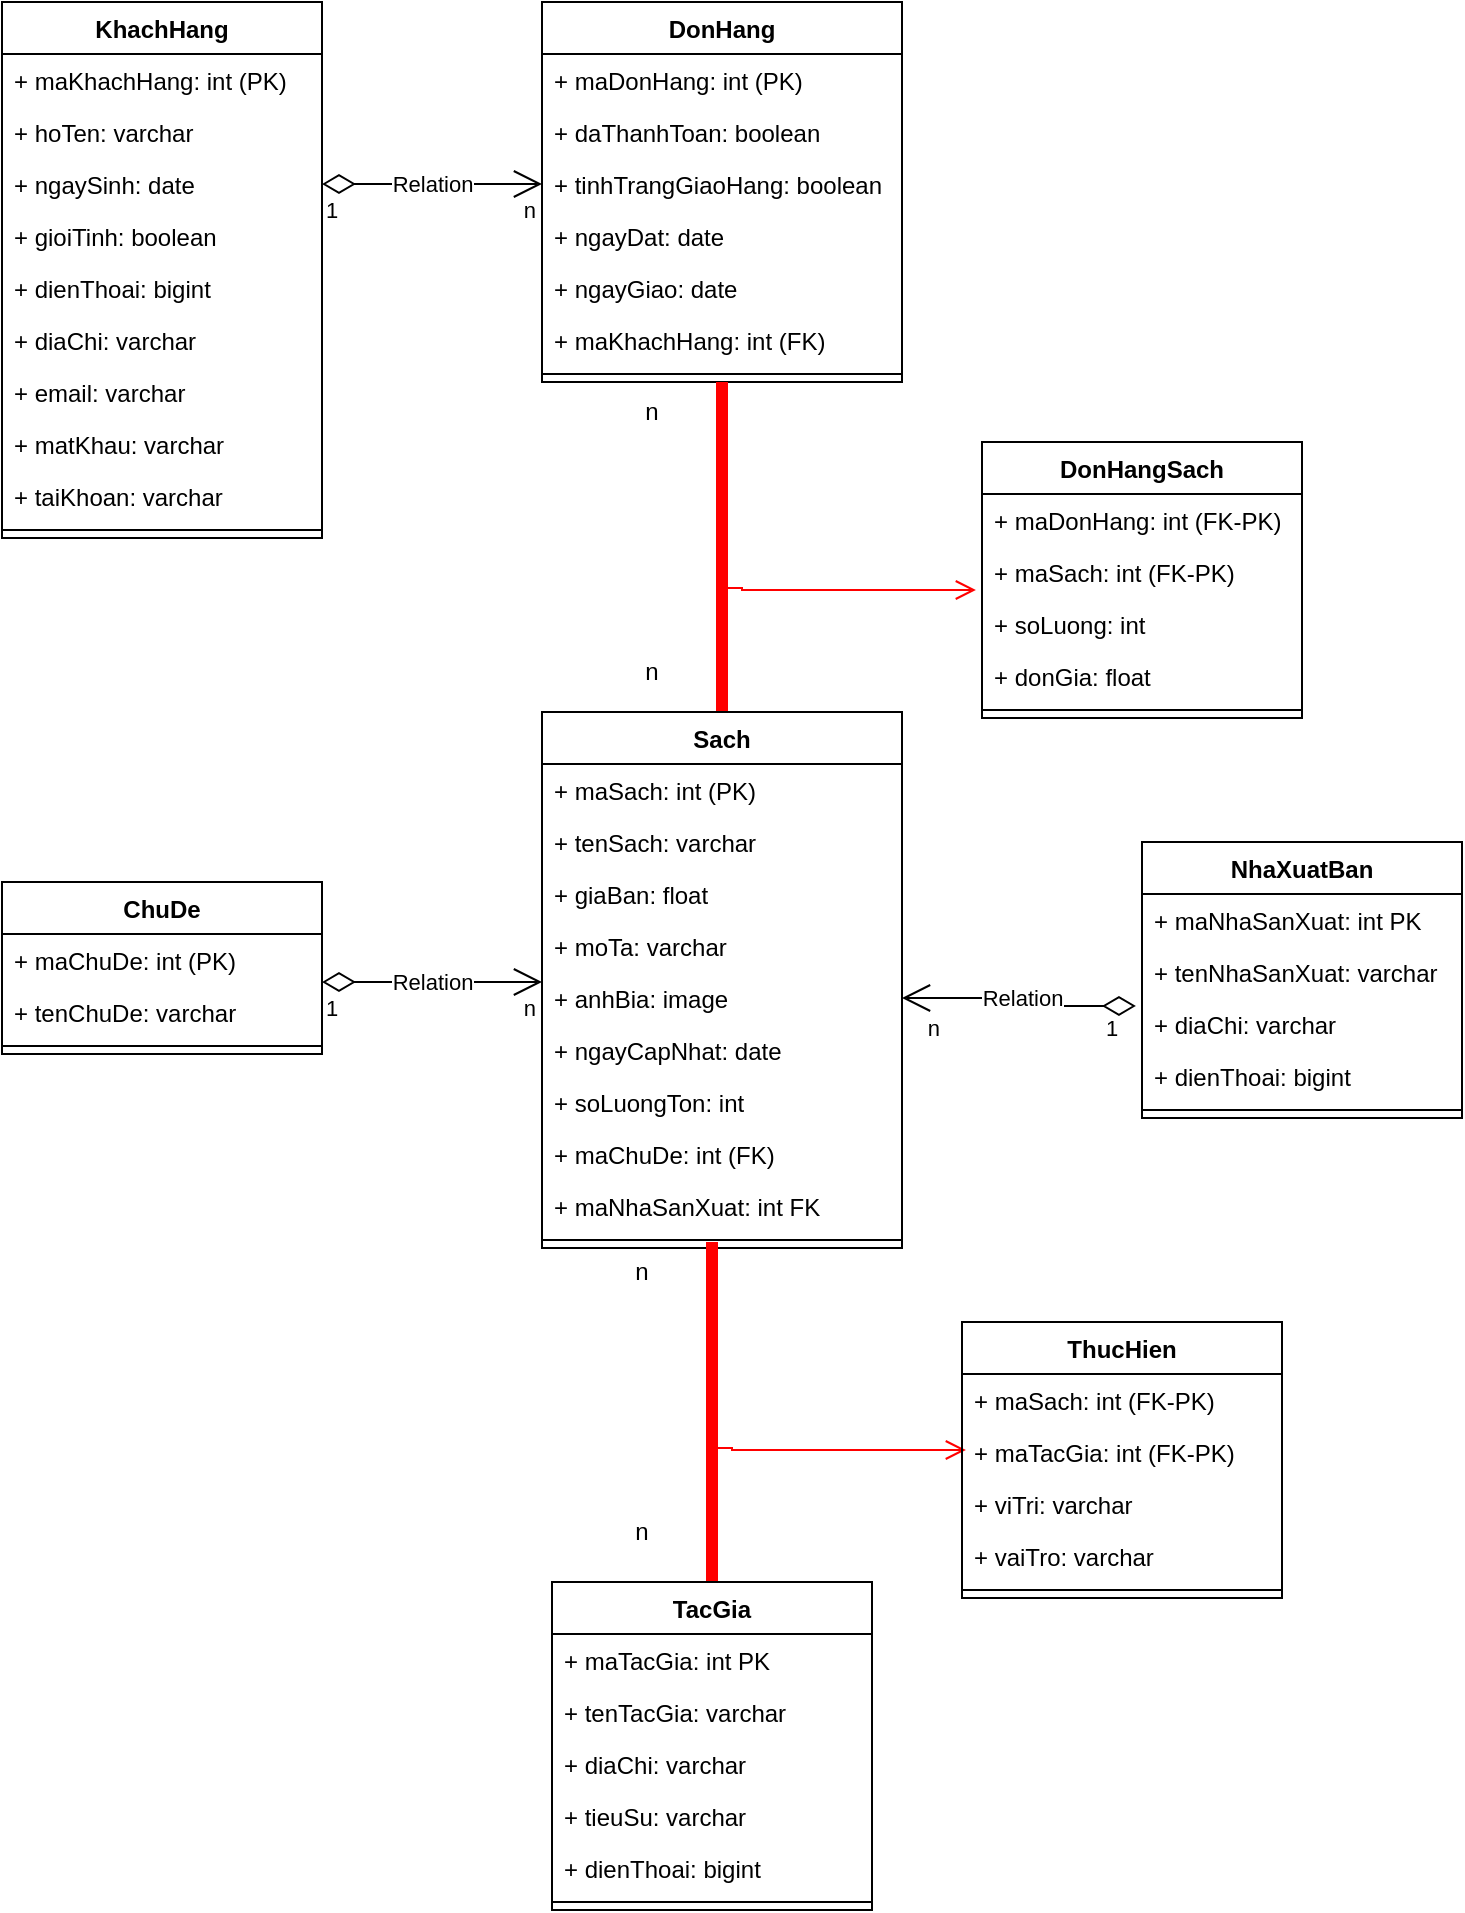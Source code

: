 <mxfile version="20.6.0" type="device"><diagram id="-6j8s1JQx_GspW6i4HdU" name="Trang-1"><mxGraphModel dx="1239" dy="450" grid="1" gridSize="10" guides="1" tooltips="1" connect="1" arrows="1" fold="1" page="1" pageScale="1" pageWidth="827" pageHeight="1169" math="0" shadow="0"><root><mxCell id="0"/><mxCell id="1" parent="0"/><mxCell id="sk5BAkJUD999LKRFF-tf-1" value="KhachHang" style="swimlane;fontStyle=1;align=center;verticalAlign=top;childLayout=stackLayout;horizontal=1;startSize=26;horizontalStack=0;resizeParent=1;resizeParentMax=0;resizeLast=0;collapsible=1;marginBottom=0;" vertex="1" parent="1"><mxGeometry y="40" width="160" height="268" as="geometry"/></mxCell><mxCell id="sk5BAkJUD999LKRFF-tf-2" value="+ maKhachHang: int (PK)" style="text;strokeColor=none;fillColor=none;align=left;verticalAlign=top;spacingLeft=4;spacingRight=4;overflow=hidden;rotatable=0;points=[[0,0.5],[1,0.5]];portConstraint=eastwest;" vertex="1" parent="sk5BAkJUD999LKRFF-tf-1"><mxGeometry y="26" width="160" height="26" as="geometry"/></mxCell><mxCell id="sk5BAkJUD999LKRFF-tf-5" value="+ hoTen: varchar" style="text;strokeColor=none;fillColor=none;align=left;verticalAlign=top;spacingLeft=4;spacingRight=4;overflow=hidden;rotatable=0;points=[[0,0.5],[1,0.5]];portConstraint=eastwest;" vertex="1" parent="sk5BAkJUD999LKRFF-tf-1"><mxGeometry y="52" width="160" height="26" as="geometry"/></mxCell><mxCell id="sk5BAkJUD999LKRFF-tf-6" value="+ ngaySinh: date" style="text;strokeColor=none;fillColor=none;align=left;verticalAlign=top;spacingLeft=4;spacingRight=4;overflow=hidden;rotatable=0;points=[[0,0.5],[1,0.5]];portConstraint=eastwest;" vertex="1" parent="sk5BAkJUD999LKRFF-tf-1"><mxGeometry y="78" width="160" height="26" as="geometry"/></mxCell><mxCell id="sk5BAkJUD999LKRFF-tf-7" value="+ gioiTinh: boolean" style="text;strokeColor=none;fillColor=none;align=left;verticalAlign=top;spacingLeft=4;spacingRight=4;overflow=hidden;rotatable=0;points=[[0,0.5],[1,0.5]];portConstraint=eastwest;" vertex="1" parent="sk5BAkJUD999LKRFF-tf-1"><mxGeometry y="104" width="160" height="26" as="geometry"/></mxCell><mxCell id="sk5BAkJUD999LKRFF-tf-8" value="+ dienThoai: bigint" style="text;strokeColor=none;fillColor=none;align=left;verticalAlign=top;spacingLeft=4;spacingRight=4;overflow=hidden;rotatable=0;points=[[0,0.5],[1,0.5]];portConstraint=eastwest;" vertex="1" parent="sk5BAkJUD999LKRFF-tf-1"><mxGeometry y="130" width="160" height="26" as="geometry"/></mxCell><mxCell id="sk5BAkJUD999LKRFF-tf-9" value="+ diaChi: varchar" style="text;strokeColor=none;fillColor=none;align=left;verticalAlign=top;spacingLeft=4;spacingRight=4;overflow=hidden;rotatable=0;points=[[0,0.5],[1,0.5]];portConstraint=eastwest;" vertex="1" parent="sk5BAkJUD999LKRFF-tf-1"><mxGeometry y="156" width="160" height="26" as="geometry"/></mxCell><mxCell id="sk5BAkJUD999LKRFF-tf-10" value="+ email: varchar" style="text;strokeColor=none;fillColor=none;align=left;verticalAlign=top;spacingLeft=4;spacingRight=4;overflow=hidden;rotatable=0;points=[[0,0.5],[1,0.5]];portConstraint=eastwest;" vertex="1" parent="sk5BAkJUD999LKRFF-tf-1"><mxGeometry y="182" width="160" height="26" as="geometry"/></mxCell><mxCell id="sk5BAkJUD999LKRFF-tf-11" value="+ matKhau: varchar" style="text;strokeColor=none;fillColor=none;align=left;verticalAlign=top;spacingLeft=4;spacingRight=4;overflow=hidden;rotatable=0;points=[[0,0.5],[1,0.5]];portConstraint=eastwest;" vertex="1" parent="sk5BAkJUD999LKRFF-tf-1"><mxGeometry y="208" width="160" height="26" as="geometry"/></mxCell><mxCell id="sk5BAkJUD999LKRFF-tf-12" value="+ taiKhoan: varchar" style="text;strokeColor=none;fillColor=none;align=left;verticalAlign=top;spacingLeft=4;spacingRight=4;overflow=hidden;rotatable=0;points=[[0,0.5],[1,0.5]];portConstraint=eastwest;" vertex="1" parent="sk5BAkJUD999LKRFF-tf-1"><mxGeometry y="234" width="160" height="26" as="geometry"/></mxCell><mxCell id="sk5BAkJUD999LKRFF-tf-3" value="" style="line;strokeWidth=1;fillColor=none;align=left;verticalAlign=middle;spacingTop=-1;spacingLeft=3;spacingRight=3;rotatable=0;labelPosition=right;points=[];portConstraint=eastwest;strokeColor=inherit;" vertex="1" parent="sk5BAkJUD999LKRFF-tf-1"><mxGeometry y="260" width="160" height="8" as="geometry"/></mxCell><mxCell id="sk5BAkJUD999LKRFF-tf-14" value="DonHang" style="swimlane;fontStyle=1;align=center;verticalAlign=top;childLayout=stackLayout;horizontal=1;startSize=26;horizontalStack=0;resizeParent=1;resizeParentMax=0;resizeLast=0;collapsible=1;marginBottom=0;" vertex="1" parent="1"><mxGeometry x="270" y="40" width="180" height="190" as="geometry"/></mxCell><mxCell id="sk5BAkJUD999LKRFF-tf-19" value="+ maDonHang: int (PK)" style="text;strokeColor=none;fillColor=none;align=left;verticalAlign=top;spacingLeft=4;spacingRight=4;overflow=hidden;rotatable=0;points=[[0,0.5],[1,0.5]];portConstraint=eastwest;" vertex="1" parent="sk5BAkJUD999LKRFF-tf-14"><mxGeometry y="26" width="180" height="26" as="geometry"/></mxCell><mxCell id="sk5BAkJUD999LKRFF-tf-15" value="+ daThanhToan: boolean" style="text;strokeColor=none;fillColor=none;align=left;verticalAlign=top;spacingLeft=4;spacingRight=4;overflow=hidden;rotatable=0;points=[[0,0.5],[1,0.5]];portConstraint=eastwest;" vertex="1" parent="sk5BAkJUD999LKRFF-tf-14"><mxGeometry y="52" width="180" height="26" as="geometry"/></mxCell><mxCell id="sk5BAkJUD999LKRFF-tf-20" value="+ tinhTrangGiaoHang: boolean" style="text;strokeColor=none;fillColor=none;align=left;verticalAlign=top;spacingLeft=4;spacingRight=4;overflow=hidden;rotatable=0;points=[[0,0.5],[1,0.5]];portConstraint=eastwest;" vertex="1" parent="sk5BAkJUD999LKRFF-tf-14"><mxGeometry y="78" width="180" height="26" as="geometry"/></mxCell><mxCell id="sk5BAkJUD999LKRFF-tf-21" value="+ ngayDat: date" style="text;strokeColor=none;fillColor=none;align=left;verticalAlign=top;spacingLeft=4;spacingRight=4;overflow=hidden;rotatable=0;points=[[0,0.5],[1,0.5]];portConstraint=eastwest;" vertex="1" parent="sk5BAkJUD999LKRFF-tf-14"><mxGeometry y="104" width="180" height="26" as="geometry"/></mxCell><mxCell id="sk5BAkJUD999LKRFF-tf-22" value="+ ngayGiao: date" style="text;strokeColor=none;fillColor=none;align=left;verticalAlign=top;spacingLeft=4;spacingRight=4;overflow=hidden;rotatable=0;points=[[0,0.5],[1,0.5]];portConstraint=eastwest;" vertex="1" parent="sk5BAkJUD999LKRFF-tf-14"><mxGeometry y="130" width="180" height="26" as="geometry"/></mxCell><mxCell id="sk5BAkJUD999LKRFF-tf-23" value="+ maKhachHang: int (FK)" style="text;strokeColor=none;fillColor=none;align=left;verticalAlign=top;spacingLeft=4;spacingRight=4;overflow=hidden;rotatable=0;points=[[0,0.5],[1,0.5]];portConstraint=eastwest;" vertex="1" parent="sk5BAkJUD999LKRFF-tf-14"><mxGeometry y="156" width="180" height="26" as="geometry"/></mxCell><mxCell id="sk5BAkJUD999LKRFF-tf-16" value="" style="line;strokeWidth=1;fillColor=none;align=left;verticalAlign=middle;spacingTop=-1;spacingLeft=3;spacingRight=3;rotatable=0;labelPosition=right;points=[];portConstraint=eastwest;strokeColor=inherit;" vertex="1" parent="sk5BAkJUD999LKRFF-tf-14"><mxGeometry y="182" width="180" height="8" as="geometry"/></mxCell><mxCell id="sk5BAkJUD999LKRFF-tf-24" value="Relation" style="endArrow=open;html=1;endSize=12;startArrow=diamondThin;startSize=14;startFill=0;edgeStyle=orthogonalEdgeStyle;rounded=0;exitX=1;exitY=0.5;exitDx=0;exitDy=0;entryX=0;entryY=0.5;entryDx=0;entryDy=0;" edge="1" parent="1" source="sk5BAkJUD999LKRFF-tf-6" target="sk5BAkJUD999LKRFF-tf-20"><mxGeometry relative="1" as="geometry"><mxPoint x="370" y="130" as="sourcePoint"/><mxPoint x="530" y="130" as="targetPoint"/></mxGeometry></mxCell><mxCell id="sk5BAkJUD999LKRFF-tf-25" value="1" style="edgeLabel;resizable=0;html=1;align=left;verticalAlign=top;" connectable="0" vertex="1" parent="sk5BAkJUD999LKRFF-tf-24"><mxGeometry x="-1" relative="1" as="geometry"/></mxCell><mxCell id="sk5BAkJUD999LKRFF-tf-26" value="n" style="edgeLabel;resizable=0;html=1;align=right;verticalAlign=top;" connectable="0" vertex="1" parent="sk5BAkJUD999LKRFF-tf-24"><mxGeometry x="1" relative="1" as="geometry"><mxPoint x="-3" as="offset"/></mxGeometry></mxCell><mxCell id="sk5BAkJUD999LKRFF-tf-27" value="DonHangSach" style="swimlane;fontStyle=1;align=center;verticalAlign=top;childLayout=stackLayout;horizontal=1;startSize=26;horizontalStack=0;resizeParent=1;resizeParentMax=0;resizeLast=0;collapsible=1;marginBottom=0;" vertex="1" parent="1"><mxGeometry x="490" y="260" width="160" height="138" as="geometry"/></mxCell><mxCell id="sk5BAkJUD999LKRFF-tf-39" value="+ maDonHang: int (FK-PK)" style="text;strokeColor=none;fillColor=none;align=left;verticalAlign=top;spacingLeft=4;spacingRight=4;overflow=hidden;rotatable=0;points=[[0,0.5],[1,0.5]];portConstraint=eastwest;" vertex="1" parent="sk5BAkJUD999LKRFF-tf-27"><mxGeometry y="26" width="160" height="26" as="geometry"/></mxCell><mxCell id="sk5BAkJUD999LKRFF-tf-35" value="+ maSach: int (FK-PK)" style="text;strokeColor=none;fillColor=none;align=left;verticalAlign=top;spacingLeft=4;spacingRight=4;overflow=hidden;rotatable=0;points=[[0,0.5],[1,0.5]];portConstraint=eastwest;" vertex="1" parent="sk5BAkJUD999LKRFF-tf-27"><mxGeometry y="52" width="160" height="26" as="geometry"/></mxCell><mxCell id="sk5BAkJUD999LKRFF-tf-28" value="+ soLuong: int" style="text;strokeColor=none;fillColor=none;align=left;verticalAlign=top;spacingLeft=4;spacingRight=4;overflow=hidden;rotatable=0;points=[[0,0.5],[1,0.5]];portConstraint=eastwest;" vertex="1" parent="sk5BAkJUD999LKRFF-tf-27"><mxGeometry y="78" width="160" height="26" as="geometry"/></mxCell><mxCell id="sk5BAkJUD999LKRFF-tf-36" value="+ donGia: float" style="text;strokeColor=none;fillColor=none;align=left;verticalAlign=top;spacingLeft=4;spacingRight=4;overflow=hidden;rotatable=0;points=[[0,0.5],[1,0.5]];portConstraint=eastwest;" vertex="1" parent="sk5BAkJUD999LKRFF-tf-27"><mxGeometry y="104" width="160" height="26" as="geometry"/></mxCell><mxCell id="sk5BAkJUD999LKRFF-tf-29" value="" style="line;strokeWidth=1;fillColor=none;align=left;verticalAlign=middle;spacingTop=-1;spacingLeft=3;spacingRight=3;rotatable=0;labelPosition=right;points=[];portConstraint=eastwest;strokeColor=inherit;" vertex="1" parent="sk5BAkJUD999LKRFF-tf-27"><mxGeometry y="130" width="160" height="8" as="geometry"/></mxCell><mxCell id="sk5BAkJUD999LKRFF-tf-32" value="n" style="text;html=1;strokeColor=none;fillColor=none;align=center;verticalAlign=middle;whiteSpace=wrap;rounded=0;" vertex="1" parent="1"><mxGeometry x="295" y="360" width="60" height="30" as="geometry"/></mxCell><mxCell id="sk5BAkJUD999LKRFF-tf-33" value="n" style="text;html=1;strokeColor=none;fillColor=none;align=center;verticalAlign=middle;whiteSpace=wrap;rounded=0;" vertex="1" parent="1"><mxGeometry x="295" y="230" width="60" height="30" as="geometry"/></mxCell><mxCell id="sk5BAkJUD999LKRFF-tf-37" value="" style="shape=line;html=1;strokeWidth=6;strokeColor=#ff0000;direction=south;" vertex="1" parent="1"><mxGeometry x="355" y="230" width="10" height="170" as="geometry"/></mxCell><mxCell id="sk5BAkJUD999LKRFF-tf-38" value="" style="edgeStyle=orthogonalEdgeStyle;html=1;verticalAlign=bottom;endArrow=open;endSize=8;strokeColor=#ff0000;rounded=0;entryX=-0.019;entryY=0.846;entryDx=0;entryDy=0;entryPerimeter=0;exitX=0.641;exitY=0.4;exitDx=0;exitDy=0;exitPerimeter=0;" edge="1" source="sk5BAkJUD999LKRFF-tf-37" parent="1"><mxGeometry relative="1" as="geometry"><mxPoint x="486.96" y="333.996" as="targetPoint"/><mxPoint x="360" y="334" as="sourcePoint"/><Array as="points"><mxPoint x="361" y="333"/><mxPoint x="370" y="333"/><mxPoint x="370" y="334"/></Array></mxGeometry></mxCell><mxCell id="sk5BAkJUD999LKRFF-tf-40" value="Sach" style="swimlane;fontStyle=1;align=center;verticalAlign=top;childLayout=stackLayout;horizontal=1;startSize=26;horizontalStack=0;resizeParent=1;resizeParentMax=0;resizeLast=0;collapsible=1;marginBottom=0;" vertex="1" parent="1"><mxGeometry x="270" y="395" width="180" height="268" as="geometry"/></mxCell><mxCell id="sk5BAkJUD999LKRFF-tf-48" value="+ maSach: int (PK)" style="text;strokeColor=none;fillColor=none;align=left;verticalAlign=top;spacingLeft=4;spacingRight=4;overflow=hidden;rotatable=0;points=[[0,0.5],[1,0.5]];portConstraint=eastwest;" vertex="1" parent="sk5BAkJUD999LKRFF-tf-40"><mxGeometry y="26" width="180" height="26" as="geometry"/></mxCell><mxCell id="sk5BAkJUD999LKRFF-tf-42" value="+ tenSach: varchar" style="text;strokeColor=none;fillColor=none;align=left;verticalAlign=top;spacingLeft=4;spacingRight=4;overflow=hidden;rotatable=0;points=[[0,0.5],[1,0.5]];portConstraint=eastwest;" vertex="1" parent="sk5BAkJUD999LKRFF-tf-40"><mxGeometry y="52" width="180" height="26" as="geometry"/></mxCell><mxCell id="sk5BAkJUD999LKRFF-tf-43" value="+ giaBan: float" style="text;strokeColor=none;fillColor=none;align=left;verticalAlign=top;spacingLeft=4;spacingRight=4;overflow=hidden;rotatable=0;points=[[0,0.5],[1,0.5]];portConstraint=eastwest;" vertex="1" parent="sk5BAkJUD999LKRFF-tf-40"><mxGeometry y="78" width="180" height="26" as="geometry"/></mxCell><mxCell id="sk5BAkJUD999LKRFF-tf-44" value="+ moTa: varchar" style="text;strokeColor=none;fillColor=none;align=left;verticalAlign=top;spacingLeft=4;spacingRight=4;overflow=hidden;rotatable=0;points=[[0,0.5],[1,0.5]];portConstraint=eastwest;" vertex="1" parent="sk5BAkJUD999LKRFF-tf-40"><mxGeometry y="104" width="180" height="26" as="geometry"/></mxCell><mxCell id="sk5BAkJUD999LKRFF-tf-45" value="+ anhBia: image" style="text;strokeColor=none;fillColor=none;align=left;verticalAlign=top;spacingLeft=4;spacingRight=4;overflow=hidden;rotatable=0;points=[[0,0.5],[1,0.5]];portConstraint=eastwest;" vertex="1" parent="sk5BAkJUD999LKRFF-tf-40"><mxGeometry y="130" width="180" height="26" as="geometry"/></mxCell><mxCell id="sk5BAkJUD999LKRFF-tf-46" value="+ ngayCapNhat: date" style="text;strokeColor=none;fillColor=none;align=left;verticalAlign=top;spacingLeft=4;spacingRight=4;overflow=hidden;rotatable=0;points=[[0,0.5],[1,0.5]];portConstraint=eastwest;" vertex="1" parent="sk5BAkJUD999LKRFF-tf-40"><mxGeometry y="156" width="180" height="26" as="geometry"/></mxCell><mxCell id="sk5BAkJUD999LKRFF-tf-49" value="+ soLuongTon: int" style="text;strokeColor=none;fillColor=none;align=left;verticalAlign=top;spacingLeft=4;spacingRight=4;overflow=hidden;rotatable=0;points=[[0,0.5],[1,0.5]];portConstraint=eastwest;" vertex="1" parent="sk5BAkJUD999LKRFF-tf-40"><mxGeometry y="182" width="180" height="26" as="geometry"/></mxCell><mxCell id="sk5BAkJUD999LKRFF-tf-50" value="+ maChuDe: int (FK)" style="text;strokeColor=none;fillColor=none;align=left;verticalAlign=top;spacingLeft=4;spacingRight=4;overflow=hidden;rotatable=0;points=[[0,0.5],[1,0.5]];portConstraint=eastwest;" vertex="1" parent="sk5BAkJUD999LKRFF-tf-40"><mxGeometry y="208" width="180" height="26" as="geometry"/></mxCell><mxCell id="sk5BAkJUD999LKRFF-tf-66" value="+ maNhaSanXuat: int FK" style="text;strokeColor=none;fillColor=none;align=left;verticalAlign=top;spacingLeft=4;spacingRight=4;overflow=hidden;rotatable=0;points=[[0,0.5],[1,0.5]];portConstraint=eastwest;" vertex="1" parent="sk5BAkJUD999LKRFF-tf-40"><mxGeometry y="234" width="180" height="26" as="geometry"/></mxCell><mxCell id="sk5BAkJUD999LKRFF-tf-47" value="" style="line;strokeWidth=1;fillColor=none;align=left;verticalAlign=middle;spacingTop=-1;spacingLeft=3;spacingRight=3;rotatable=0;labelPosition=right;points=[];portConstraint=eastwest;strokeColor=inherit;" vertex="1" parent="sk5BAkJUD999LKRFF-tf-40"><mxGeometry y="260" width="180" height="8" as="geometry"/></mxCell><mxCell id="sk5BAkJUD999LKRFF-tf-51" value="ChuDe" style="swimlane;fontStyle=1;align=center;verticalAlign=top;childLayout=stackLayout;horizontal=1;startSize=26;horizontalStack=0;resizeParent=1;resizeParentMax=0;resizeLast=0;collapsible=1;marginBottom=0;" vertex="1" parent="1"><mxGeometry y="480" width="160" height="86" as="geometry"/></mxCell><mxCell id="sk5BAkJUD999LKRFF-tf-52" value="+ maChuDe: int (PK)" style="text;strokeColor=none;fillColor=none;align=left;verticalAlign=top;spacingLeft=4;spacingRight=4;overflow=hidden;rotatable=0;points=[[0,0.5],[1,0.5]];portConstraint=eastwest;" vertex="1" parent="sk5BAkJUD999LKRFF-tf-51"><mxGeometry y="26" width="160" height="26" as="geometry"/></mxCell><mxCell id="sk5BAkJUD999LKRFF-tf-53" value="+ tenChuDe: varchar" style="text;strokeColor=none;fillColor=none;align=left;verticalAlign=top;spacingLeft=4;spacingRight=4;overflow=hidden;rotatable=0;points=[[0,0.5],[1,0.5]];portConstraint=eastwest;" vertex="1" parent="sk5BAkJUD999LKRFF-tf-51"><mxGeometry y="52" width="160" height="26" as="geometry"/></mxCell><mxCell id="sk5BAkJUD999LKRFF-tf-56" value="" style="line;strokeWidth=1;fillColor=none;align=left;verticalAlign=middle;spacingTop=-1;spacingLeft=3;spacingRight=3;rotatable=0;labelPosition=right;points=[];portConstraint=eastwest;strokeColor=inherit;" vertex="1" parent="sk5BAkJUD999LKRFF-tf-51"><mxGeometry y="78" width="160" height="8" as="geometry"/></mxCell><mxCell id="sk5BAkJUD999LKRFF-tf-57" value="Relation" style="endArrow=open;html=1;endSize=12;startArrow=diamondThin;startSize=14;startFill=0;edgeStyle=orthogonalEdgeStyle;rounded=0;exitX=1;exitY=0.5;exitDx=0;exitDy=0;entryX=0;entryY=0.5;entryDx=0;entryDy=0;" edge="1" parent="1"><mxGeometry relative="1" as="geometry"><mxPoint x="160" y="530" as="sourcePoint"/><mxPoint x="270" y="530" as="targetPoint"/></mxGeometry></mxCell><mxCell id="sk5BAkJUD999LKRFF-tf-58" value="1" style="edgeLabel;resizable=0;html=1;align=left;verticalAlign=top;" connectable="0" vertex="1" parent="sk5BAkJUD999LKRFF-tf-57"><mxGeometry x="-1" relative="1" as="geometry"/></mxCell><mxCell id="sk5BAkJUD999LKRFF-tf-59" value="n" style="edgeLabel;resizable=0;html=1;align=right;verticalAlign=top;" connectable="0" vertex="1" parent="sk5BAkJUD999LKRFF-tf-57"><mxGeometry x="1" relative="1" as="geometry"><mxPoint x="-3" as="offset"/></mxGeometry></mxCell><mxCell id="sk5BAkJUD999LKRFF-tf-60" value="NhaXuatBan" style="swimlane;fontStyle=1;align=center;verticalAlign=top;childLayout=stackLayout;horizontal=1;startSize=26;horizontalStack=0;resizeParent=1;resizeParentMax=0;resizeLast=0;collapsible=1;marginBottom=0;" vertex="1" parent="1"><mxGeometry x="570" y="460" width="160" height="138" as="geometry"/></mxCell><mxCell id="sk5BAkJUD999LKRFF-tf-61" value="+ maNhaSanXuat: int PK" style="text;strokeColor=none;fillColor=none;align=left;verticalAlign=top;spacingLeft=4;spacingRight=4;overflow=hidden;rotatable=0;points=[[0,0.5],[1,0.5]];portConstraint=eastwest;" vertex="1" parent="sk5BAkJUD999LKRFF-tf-60"><mxGeometry y="26" width="160" height="26" as="geometry"/></mxCell><mxCell id="sk5BAkJUD999LKRFF-tf-62" value="+ tenNhaSanXuat: varchar" style="text;strokeColor=none;fillColor=none;align=left;verticalAlign=top;spacingLeft=4;spacingRight=4;overflow=hidden;rotatable=0;points=[[0,0.5],[1,0.5]];portConstraint=eastwest;" vertex="1" parent="sk5BAkJUD999LKRFF-tf-60"><mxGeometry y="52" width="160" height="26" as="geometry"/></mxCell><mxCell id="sk5BAkJUD999LKRFF-tf-63" value="+ diaChi: varchar" style="text;strokeColor=none;fillColor=none;align=left;verticalAlign=top;spacingLeft=4;spacingRight=4;overflow=hidden;rotatable=0;points=[[0,0.5],[1,0.5]];portConstraint=eastwest;" vertex="1" parent="sk5BAkJUD999LKRFF-tf-60"><mxGeometry y="78" width="160" height="26" as="geometry"/></mxCell><mxCell id="sk5BAkJUD999LKRFF-tf-64" value="+ dienThoai: bigint" style="text;strokeColor=none;fillColor=none;align=left;verticalAlign=top;spacingLeft=4;spacingRight=4;overflow=hidden;rotatable=0;points=[[0,0.5],[1,0.5]];portConstraint=eastwest;" vertex="1" parent="sk5BAkJUD999LKRFF-tf-60"><mxGeometry y="104" width="160" height="26" as="geometry"/></mxCell><mxCell id="sk5BAkJUD999LKRFF-tf-65" value="" style="line;strokeWidth=1;fillColor=none;align=left;verticalAlign=middle;spacingTop=-1;spacingLeft=3;spacingRight=3;rotatable=0;labelPosition=right;points=[];portConstraint=eastwest;strokeColor=inherit;" vertex="1" parent="sk5BAkJUD999LKRFF-tf-60"><mxGeometry y="130" width="160" height="8" as="geometry"/></mxCell><mxCell id="sk5BAkJUD999LKRFF-tf-67" value="Relation" style="endArrow=open;html=1;endSize=12;startArrow=diamondThin;startSize=14;startFill=0;edgeStyle=orthogonalEdgeStyle;rounded=0;exitX=-0.019;exitY=0.154;exitDx=0;exitDy=0;entryX=1;entryY=0.5;entryDx=0;entryDy=0;exitPerimeter=0;" edge="1" parent="1" source="sk5BAkJUD999LKRFF-tf-63" target="sk5BAkJUD999LKRFF-tf-45"><mxGeometry relative="1" as="geometry"><mxPoint x="450" y="528.5" as="sourcePoint"/><mxPoint x="560" y="528.5" as="targetPoint"/></mxGeometry></mxCell><mxCell id="sk5BAkJUD999LKRFF-tf-68" value="1" style="edgeLabel;resizable=0;html=1;align=left;verticalAlign=top;" connectable="0" vertex="1" parent="sk5BAkJUD999LKRFF-tf-67"><mxGeometry x="-1" relative="1" as="geometry"><mxPoint x="-17" y="-2" as="offset"/></mxGeometry></mxCell><mxCell id="sk5BAkJUD999LKRFF-tf-69" value="n" style="edgeLabel;resizable=0;html=1;align=right;verticalAlign=top;" connectable="0" vertex="1" parent="sk5BAkJUD999LKRFF-tf-67"><mxGeometry x="1" relative="1" as="geometry"><mxPoint x="20" y="2" as="offset"/></mxGeometry></mxCell><mxCell id="sk5BAkJUD999LKRFF-tf-70" value="n" style="text;html=1;strokeColor=none;fillColor=none;align=center;verticalAlign=middle;whiteSpace=wrap;rounded=0;" vertex="1" parent="1"><mxGeometry x="290" y="790" width="60" height="30" as="geometry"/></mxCell><mxCell id="sk5BAkJUD999LKRFF-tf-71" value="n" style="text;html=1;strokeColor=none;fillColor=none;align=center;verticalAlign=middle;whiteSpace=wrap;rounded=0;" vertex="1" parent="1"><mxGeometry x="290" y="660" width="60" height="30" as="geometry"/></mxCell><mxCell id="sk5BAkJUD999LKRFF-tf-72" value="" style="shape=line;html=1;strokeWidth=6;strokeColor=#ff0000;direction=south;" vertex="1" parent="1"><mxGeometry x="350" y="660" width="10" height="170" as="geometry"/></mxCell><mxCell id="sk5BAkJUD999LKRFF-tf-73" value="" style="edgeStyle=orthogonalEdgeStyle;html=1;verticalAlign=bottom;endArrow=open;endSize=8;strokeColor=#ff0000;rounded=0;entryX=-0.019;entryY=0.846;entryDx=0;entryDy=0;entryPerimeter=0;exitX=0.641;exitY=0.4;exitDx=0;exitDy=0;exitPerimeter=0;" edge="1" parent="1" source="sk5BAkJUD999LKRFF-tf-72"><mxGeometry relative="1" as="geometry"><mxPoint x="481.96" y="763.996" as="targetPoint"/><mxPoint x="355" y="764" as="sourcePoint"/><Array as="points"><mxPoint x="356" y="763"/><mxPoint x="365" y="763"/><mxPoint x="365" y="764"/></Array></mxGeometry></mxCell><mxCell id="sk5BAkJUD999LKRFF-tf-74" value="ThucHien" style="swimlane;fontStyle=1;align=center;verticalAlign=top;childLayout=stackLayout;horizontal=1;startSize=26;horizontalStack=0;resizeParent=1;resizeParentMax=0;resizeLast=0;collapsible=1;marginBottom=0;" vertex="1" parent="1"><mxGeometry x="480" y="700" width="160" height="138" as="geometry"/></mxCell><mxCell id="sk5BAkJUD999LKRFF-tf-76" value="+ maSach: int (FK-PK)" style="text;strokeColor=none;fillColor=none;align=left;verticalAlign=top;spacingLeft=4;spacingRight=4;overflow=hidden;rotatable=0;points=[[0,0.5],[1,0.5]];portConstraint=eastwest;" vertex="1" parent="sk5BAkJUD999LKRFF-tf-74"><mxGeometry y="26" width="160" height="26" as="geometry"/></mxCell><mxCell id="sk5BAkJUD999LKRFF-tf-91" value="+ maTacGia: int (FK-PK)" style="text;strokeColor=none;fillColor=none;align=left;verticalAlign=top;spacingLeft=4;spacingRight=4;overflow=hidden;rotatable=0;points=[[0,0.5],[1,0.5]];portConstraint=eastwest;" vertex="1" parent="sk5BAkJUD999LKRFF-tf-74"><mxGeometry y="52" width="160" height="26" as="geometry"/></mxCell><mxCell id="sk5BAkJUD999LKRFF-tf-92" value="+ viTri: varchar" style="text;strokeColor=none;fillColor=none;align=left;verticalAlign=top;spacingLeft=4;spacingRight=4;overflow=hidden;rotatable=0;points=[[0,0.5],[1,0.5]];portConstraint=eastwest;" vertex="1" parent="sk5BAkJUD999LKRFF-tf-74"><mxGeometry y="78" width="160" height="26" as="geometry"/></mxCell><mxCell id="sk5BAkJUD999LKRFF-tf-78" value="+ vaiTro: varchar" style="text;strokeColor=none;fillColor=none;align=left;verticalAlign=top;spacingLeft=4;spacingRight=4;overflow=hidden;rotatable=0;points=[[0,0.5],[1,0.5]];portConstraint=eastwest;" vertex="1" parent="sk5BAkJUD999LKRFF-tf-74"><mxGeometry y="104" width="160" height="26" as="geometry"/></mxCell><mxCell id="sk5BAkJUD999LKRFF-tf-79" value="" style="line;strokeWidth=1;fillColor=none;align=left;verticalAlign=middle;spacingTop=-1;spacingLeft=3;spacingRight=3;rotatable=0;labelPosition=right;points=[];portConstraint=eastwest;strokeColor=inherit;" vertex="1" parent="sk5BAkJUD999LKRFF-tf-74"><mxGeometry y="130" width="160" height="8" as="geometry"/></mxCell><mxCell id="sk5BAkJUD999LKRFF-tf-80" value="TacGia" style="swimlane;fontStyle=1;align=center;verticalAlign=top;childLayout=stackLayout;horizontal=1;startSize=26;horizontalStack=0;resizeParent=1;resizeParentMax=0;resizeLast=0;collapsible=1;marginBottom=0;" vertex="1" parent="1"><mxGeometry x="275" y="830" width="160" height="164" as="geometry"/></mxCell><mxCell id="sk5BAkJUD999LKRFF-tf-87" value="+ maTacGia: int PK" style="text;strokeColor=none;fillColor=none;align=left;verticalAlign=top;spacingLeft=4;spacingRight=4;overflow=hidden;rotatable=0;points=[[0,0.5],[1,0.5]];portConstraint=eastwest;" vertex="1" parent="sk5BAkJUD999LKRFF-tf-80"><mxGeometry y="26" width="160" height="26" as="geometry"/></mxCell><mxCell id="sk5BAkJUD999LKRFF-tf-81" value="+ tenTacGia: varchar" style="text;strokeColor=none;fillColor=none;align=left;verticalAlign=top;spacingLeft=4;spacingRight=4;overflow=hidden;rotatable=0;points=[[0,0.5],[1,0.5]];portConstraint=eastwest;" vertex="1" parent="sk5BAkJUD999LKRFF-tf-80"><mxGeometry y="52" width="160" height="26" as="geometry"/></mxCell><mxCell id="sk5BAkJUD999LKRFF-tf-88" value="+ diaChi: varchar" style="text;strokeColor=none;fillColor=none;align=left;verticalAlign=top;spacingLeft=4;spacingRight=4;overflow=hidden;rotatable=0;points=[[0,0.5],[1,0.5]];portConstraint=eastwest;" vertex="1" parent="sk5BAkJUD999LKRFF-tf-80"><mxGeometry y="78" width="160" height="26" as="geometry"/></mxCell><mxCell id="sk5BAkJUD999LKRFF-tf-89" value="+ tieuSu: varchar" style="text;strokeColor=none;fillColor=none;align=left;verticalAlign=top;spacingLeft=4;spacingRight=4;overflow=hidden;rotatable=0;points=[[0,0.5],[1,0.5]];portConstraint=eastwest;" vertex="1" parent="sk5BAkJUD999LKRFF-tf-80"><mxGeometry y="104" width="160" height="26" as="geometry"/></mxCell><mxCell id="sk5BAkJUD999LKRFF-tf-90" value="+ dienThoai: bigint" style="text;strokeColor=none;fillColor=none;align=left;verticalAlign=top;spacingLeft=4;spacingRight=4;overflow=hidden;rotatable=0;points=[[0,0.5],[1,0.5]];portConstraint=eastwest;" vertex="1" parent="sk5BAkJUD999LKRFF-tf-80"><mxGeometry y="130" width="160" height="26" as="geometry"/></mxCell><mxCell id="sk5BAkJUD999LKRFF-tf-82" value="" style="line;strokeWidth=1;fillColor=none;align=left;verticalAlign=middle;spacingTop=-1;spacingLeft=3;spacingRight=3;rotatable=0;labelPosition=right;points=[];portConstraint=eastwest;strokeColor=inherit;" vertex="1" parent="sk5BAkJUD999LKRFF-tf-80"><mxGeometry y="156" width="160" height="8" as="geometry"/></mxCell></root></mxGraphModel></diagram></mxfile>